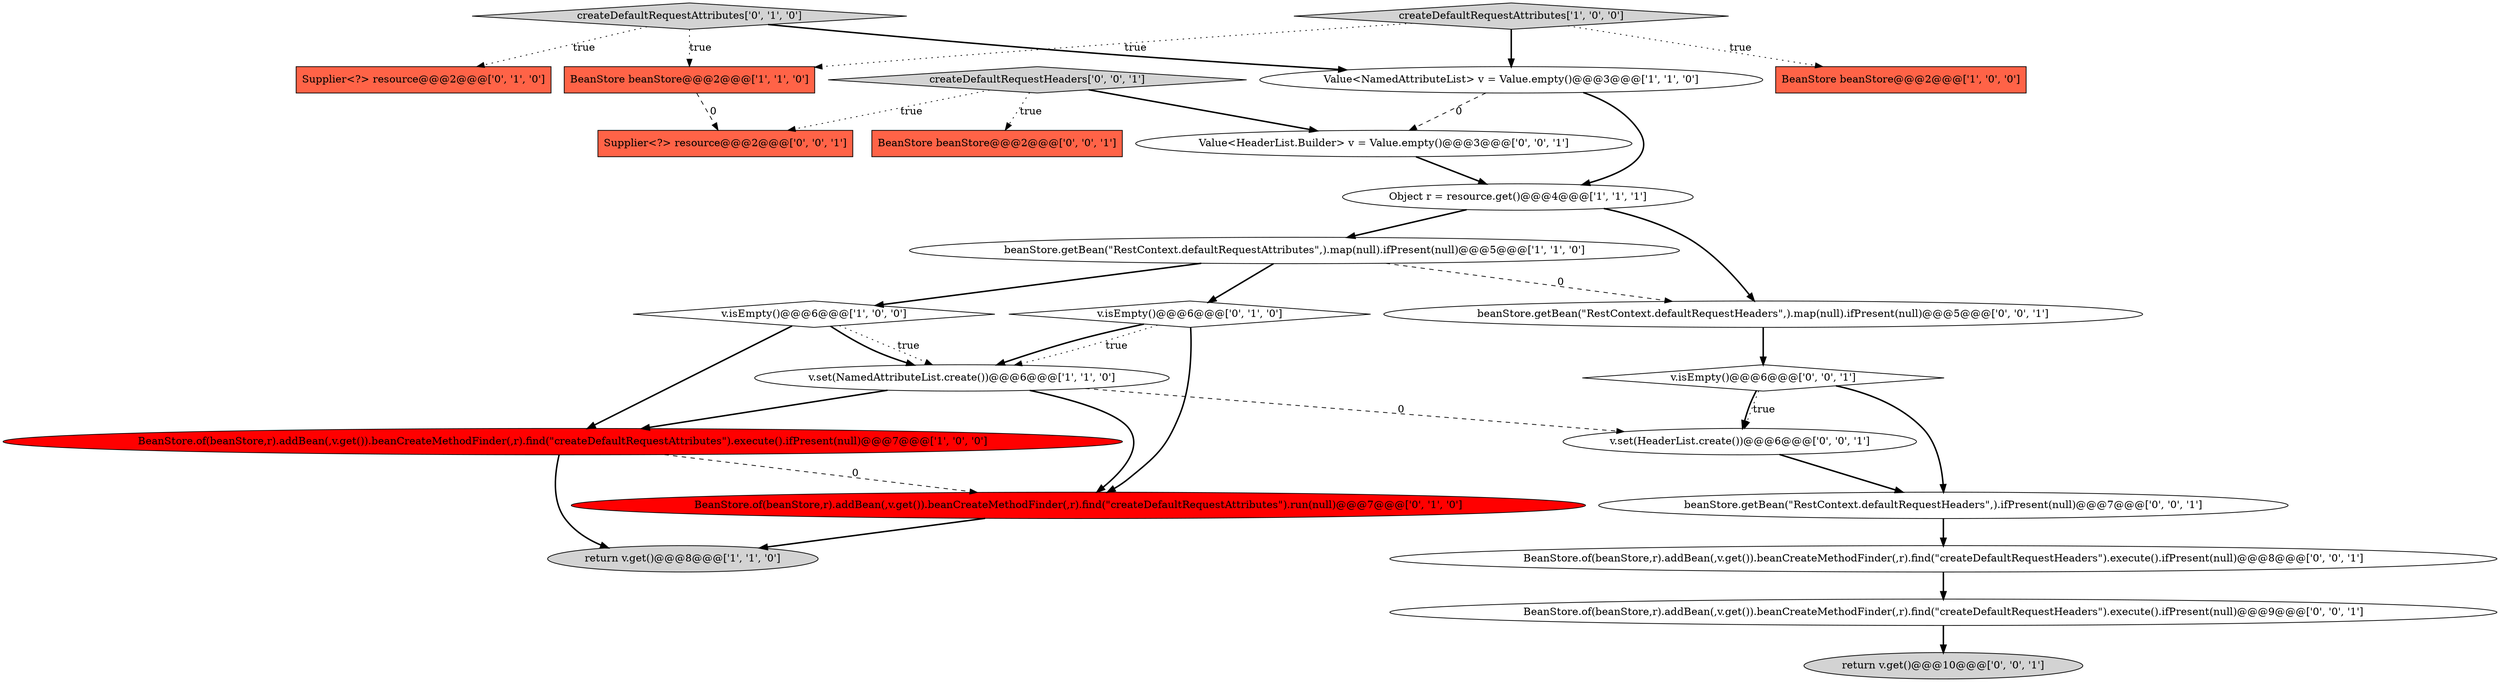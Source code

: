 digraph {
15 [style = filled, label = "BeanStore beanStore@@@2@@@['0', '0', '1']", fillcolor = tomato, shape = box image = "AAA0AAABBB3BBB"];
18 [style = filled, label = "beanStore.getBean(\"RestContext.defaultRequestHeaders\",).map(null).ifPresent(null)@@@5@@@['0', '0', '1']", fillcolor = white, shape = ellipse image = "AAA0AAABBB3BBB"];
23 [style = filled, label = "return v.get()@@@10@@@['0', '0', '1']", fillcolor = lightgray, shape = ellipse image = "AAA0AAABBB3BBB"];
12 [style = filled, label = "v.isEmpty()@@@6@@@['0', '1', '0']", fillcolor = white, shape = diamond image = "AAA0AAABBB2BBB"];
1 [style = filled, label = "Object r = resource.get()@@@4@@@['1', '1', '1']", fillcolor = white, shape = ellipse image = "AAA0AAABBB1BBB"];
6 [style = filled, label = "beanStore.getBean(\"RestContext.defaultRequestAttributes\",).map(null).ifPresent(null)@@@5@@@['1', '1', '0']", fillcolor = white, shape = ellipse image = "AAA0AAABBB1BBB"];
9 [style = filled, label = "BeanStore.of(beanStore,r).addBean(,v.get()).beanCreateMethodFinder(,r).find(\"createDefaultRequestAttributes\").execute().ifPresent(null)@@@7@@@['1', '0', '0']", fillcolor = red, shape = ellipse image = "AAA1AAABBB1BBB"];
2 [style = filled, label = "v.isEmpty()@@@6@@@['1', '0', '0']", fillcolor = white, shape = diamond image = "AAA0AAABBB1BBB"];
4 [style = filled, label = "return v.get()@@@8@@@['1', '1', '0']", fillcolor = lightgray, shape = ellipse image = "AAA0AAABBB1BBB"];
3 [style = filled, label = "BeanStore beanStore@@@2@@@['1', '1', '0']", fillcolor = tomato, shape = box image = "AAA0AAABBB1BBB"];
11 [style = filled, label = "BeanStore.of(beanStore,r).addBean(,v.get()).beanCreateMethodFinder(,r).find(\"createDefaultRequestAttributes\").run(null)@@@7@@@['0', '1', '0']", fillcolor = red, shape = ellipse image = "AAA1AAABBB2BBB"];
21 [style = filled, label = "Supplier<?> resource@@@2@@@['0', '0', '1']", fillcolor = tomato, shape = box image = "AAA0AAABBB3BBB"];
16 [style = filled, label = "createDefaultRequestHeaders['0', '0', '1']", fillcolor = lightgray, shape = diamond image = "AAA0AAABBB3BBB"];
22 [style = filled, label = "BeanStore.of(beanStore,r).addBean(,v.get()).beanCreateMethodFinder(,r).find(\"createDefaultRequestHeaders\").execute().ifPresent(null)@@@9@@@['0', '0', '1']", fillcolor = white, shape = ellipse image = "AAA0AAABBB3BBB"];
13 [style = filled, label = "createDefaultRequestAttributes['0', '1', '0']", fillcolor = lightgray, shape = diamond image = "AAA0AAABBB2BBB"];
10 [style = filled, label = "Supplier<?> resource@@@2@@@['0', '1', '0']", fillcolor = tomato, shape = box image = "AAA0AAABBB2BBB"];
0 [style = filled, label = "BeanStore beanStore@@@2@@@['1', '0', '0']", fillcolor = tomato, shape = box image = "AAA0AAABBB1BBB"];
14 [style = filled, label = "beanStore.getBean(\"RestContext.defaultRequestHeaders\",).ifPresent(null)@@@7@@@['0', '0', '1']", fillcolor = white, shape = ellipse image = "AAA0AAABBB3BBB"];
17 [style = filled, label = "v.isEmpty()@@@6@@@['0', '0', '1']", fillcolor = white, shape = diamond image = "AAA0AAABBB3BBB"];
24 [style = filled, label = "Value<HeaderList.Builder> v = Value.empty()@@@3@@@['0', '0', '1']", fillcolor = white, shape = ellipse image = "AAA0AAABBB3BBB"];
19 [style = filled, label = "v.set(HeaderList.create())@@@6@@@['0', '0', '1']", fillcolor = white, shape = ellipse image = "AAA0AAABBB3BBB"];
8 [style = filled, label = "createDefaultRequestAttributes['1', '0', '0']", fillcolor = lightgray, shape = diamond image = "AAA0AAABBB1BBB"];
20 [style = filled, label = "BeanStore.of(beanStore,r).addBean(,v.get()).beanCreateMethodFinder(,r).find(\"createDefaultRequestHeaders\").execute().ifPresent(null)@@@8@@@['0', '0', '1']", fillcolor = white, shape = ellipse image = "AAA0AAABBB3BBB"];
5 [style = filled, label = "Value<NamedAttributeList> v = Value.empty()@@@3@@@['1', '1', '0']", fillcolor = white, shape = ellipse image = "AAA0AAABBB1BBB"];
7 [style = filled, label = "v.set(NamedAttributeList.create())@@@6@@@['1', '1', '0']", fillcolor = white, shape = ellipse image = "AAA0AAABBB1BBB"];
7->11 [style = bold, label=""];
13->3 [style = dotted, label="true"];
3->21 [style = dashed, label="0"];
16->24 [style = bold, label=""];
9->4 [style = bold, label=""];
11->4 [style = bold, label=""];
12->11 [style = bold, label=""];
5->24 [style = dashed, label="0"];
18->17 [style = bold, label=""];
1->18 [style = bold, label=""];
2->9 [style = bold, label=""];
13->10 [style = dotted, label="true"];
22->23 [style = bold, label=""];
17->19 [style = bold, label=""];
12->7 [style = bold, label=""];
8->3 [style = dotted, label="true"];
20->22 [style = bold, label=""];
6->18 [style = dashed, label="0"];
6->2 [style = bold, label=""];
7->9 [style = bold, label=""];
5->1 [style = bold, label=""];
1->6 [style = bold, label=""];
19->14 [style = bold, label=""];
8->5 [style = bold, label=""];
7->19 [style = dashed, label="0"];
17->14 [style = bold, label=""];
2->7 [style = dotted, label="true"];
17->19 [style = dotted, label="true"];
13->5 [style = bold, label=""];
9->11 [style = dashed, label="0"];
16->21 [style = dotted, label="true"];
8->0 [style = dotted, label="true"];
2->7 [style = bold, label=""];
24->1 [style = bold, label=""];
12->7 [style = dotted, label="true"];
14->20 [style = bold, label=""];
16->15 [style = dotted, label="true"];
6->12 [style = bold, label=""];
}

